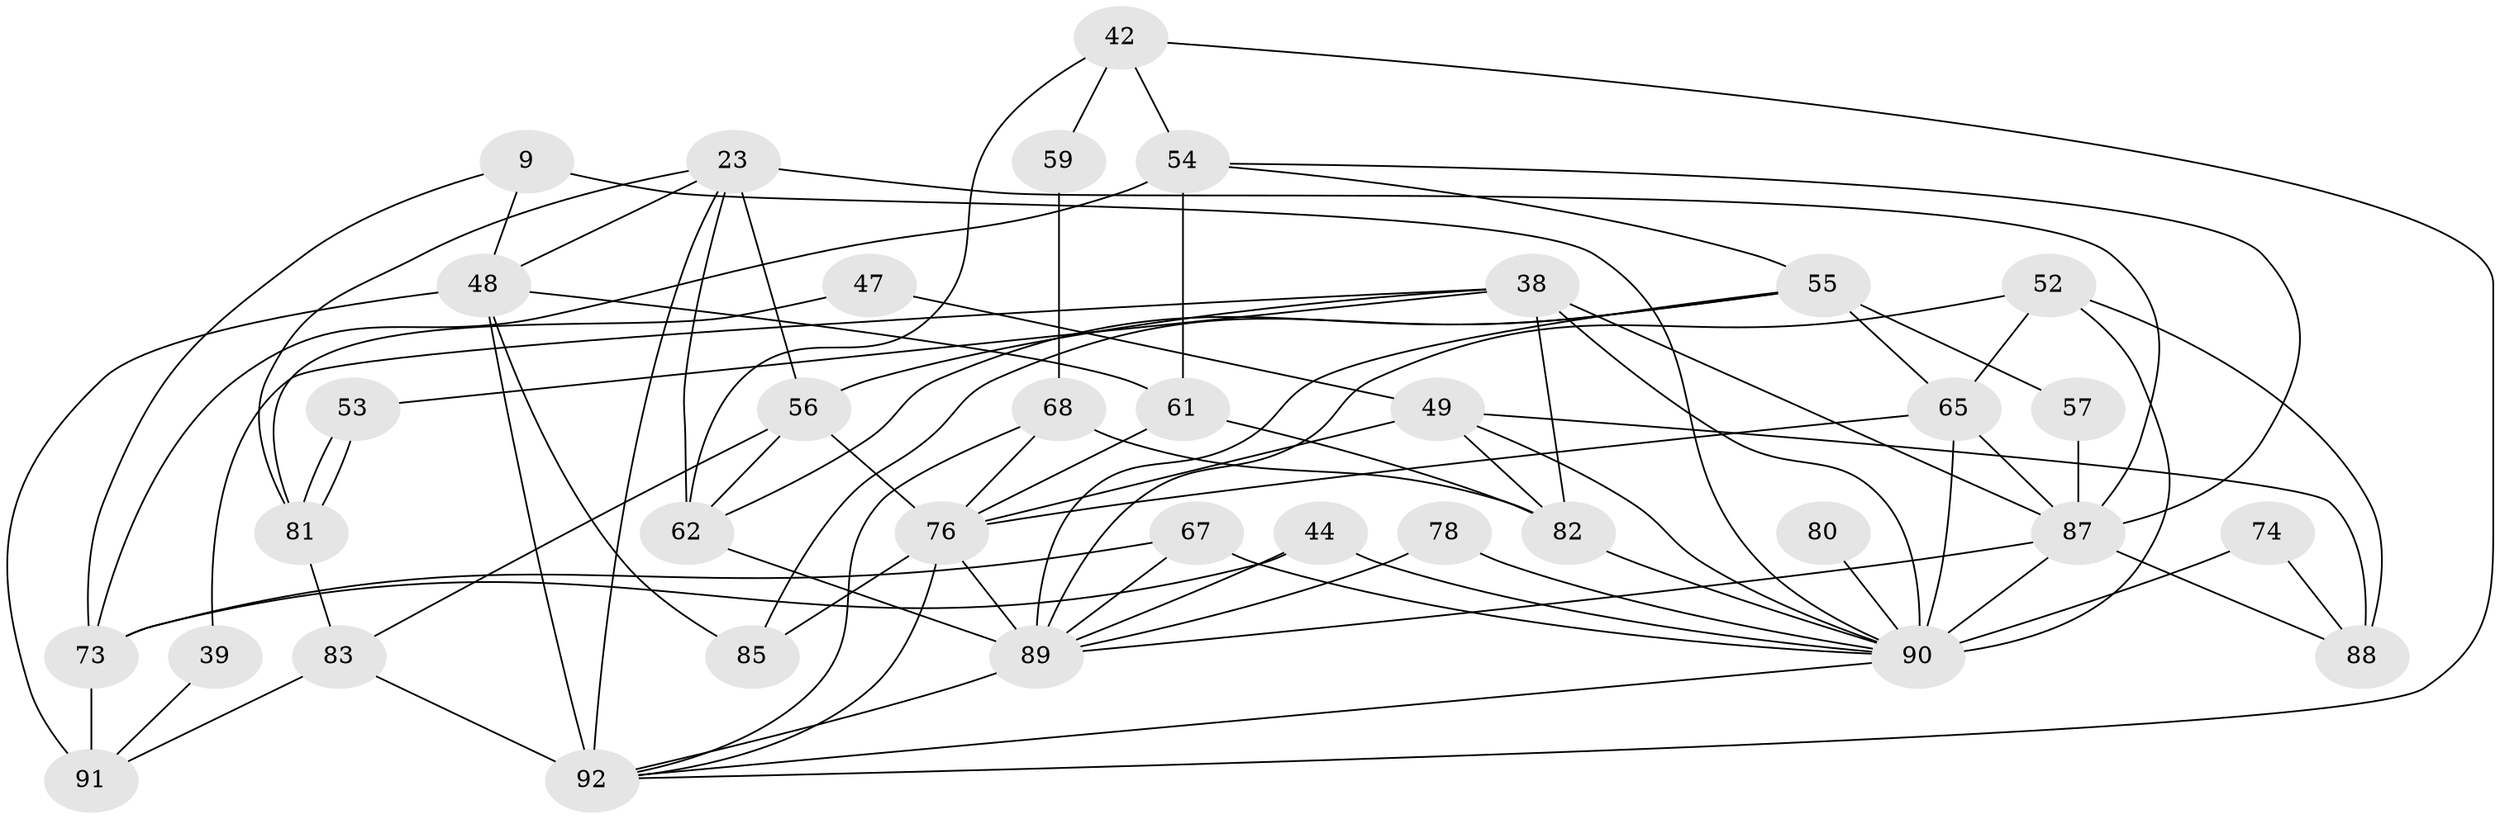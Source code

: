 // original degree distribution, {6: 0.08695652173913043, 4: 0.29347826086956524, 5: 0.18478260869565216, 3: 0.2826086956521739, 7: 0.03260869565217391, 8: 0.010869565217391304, 2: 0.10869565217391304}
// Generated by graph-tools (version 1.1) at 2025/55/03/04/25 21:55:27]
// undirected, 36 vertices, 83 edges
graph export_dot {
graph [start="1"]
  node [color=gray90,style=filled];
  9;
  23 [super="+21+14"];
  38 [super="+34"];
  39;
  42;
  44;
  47;
  48 [super="+45+31"];
  49 [super="+3"];
  52;
  53;
  54 [super="+26"];
  55 [super="+20"];
  56 [super="+28"];
  57;
  59;
  61 [super="+27+43"];
  62 [super="+29"];
  65 [super="+19"];
  67;
  68;
  73 [super="+66"];
  74;
  76 [super="+46+75"];
  78;
  80;
  81;
  82 [super="+17+51"];
  83 [super="+32+36"];
  85;
  87 [super="+86+40+84"];
  88;
  89 [super="+24+69+71+60"];
  90 [super="+70+77"];
  91;
  92 [super="+13+79"];
  9 -- 73;
  9 -- 90 [weight=2];
  9 -- 48;
  23 -- 48;
  23 -- 81;
  23 -- 56 [weight=2];
  23 -- 92 [weight=2];
  23 -- 62;
  23 -- 87 [weight=3];
  38 -- 53;
  38 -- 82 [weight=2];
  38 -- 39;
  38 -- 56;
  38 -- 90 [weight=2];
  38 -- 87;
  39 -- 91;
  42 -- 92;
  42 -- 59;
  42 -- 62;
  42 -- 54;
  44 -- 73;
  44 -- 90;
  44 -- 89;
  47 -- 81;
  47 -- 49;
  48 -- 85;
  48 -- 61;
  48 -- 92 [weight=2];
  48 -- 91;
  49 -- 88 [weight=2];
  49 -- 82;
  49 -- 90;
  49 -- 76;
  52 -- 65 [weight=2];
  52 -- 88;
  52 -- 90 [weight=2];
  52 -- 89;
  53 -- 81;
  53 -- 81;
  54 -- 73;
  54 -- 55;
  54 -- 61;
  54 -- 87;
  55 -- 65 [weight=2];
  55 -- 85;
  55 -- 57;
  55 -- 62 [weight=2];
  55 -- 89 [weight=2];
  56 -- 83 [weight=2];
  56 -- 62 [weight=2];
  56 -- 76;
  57 -- 87;
  59 -- 68;
  61 -- 76 [weight=2];
  61 -- 82 [weight=2];
  62 -- 89;
  65 -- 90 [weight=2];
  65 -- 87;
  65 -- 76;
  67 -- 73;
  67 -- 90;
  67 -- 89;
  68 -- 92;
  68 -- 82;
  68 -- 76;
  73 -- 91 [weight=2];
  74 -- 88;
  74 -- 90;
  76 -- 92;
  76 -- 89 [weight=6];
  76 -- 85;
  78 -- 90;
  78 -- 89;
  80 -- 90 [weight=2];
  81 -- 83;
  82 -- 90;
  83 -- 91;
  83 -- 92 [weight=4];
  87 -- 90 [weight=4];
  87 -- 89 [weight=7];
  87 -- 88;
  89 -- 92 [weight=3];
  90 -- 92;
}
